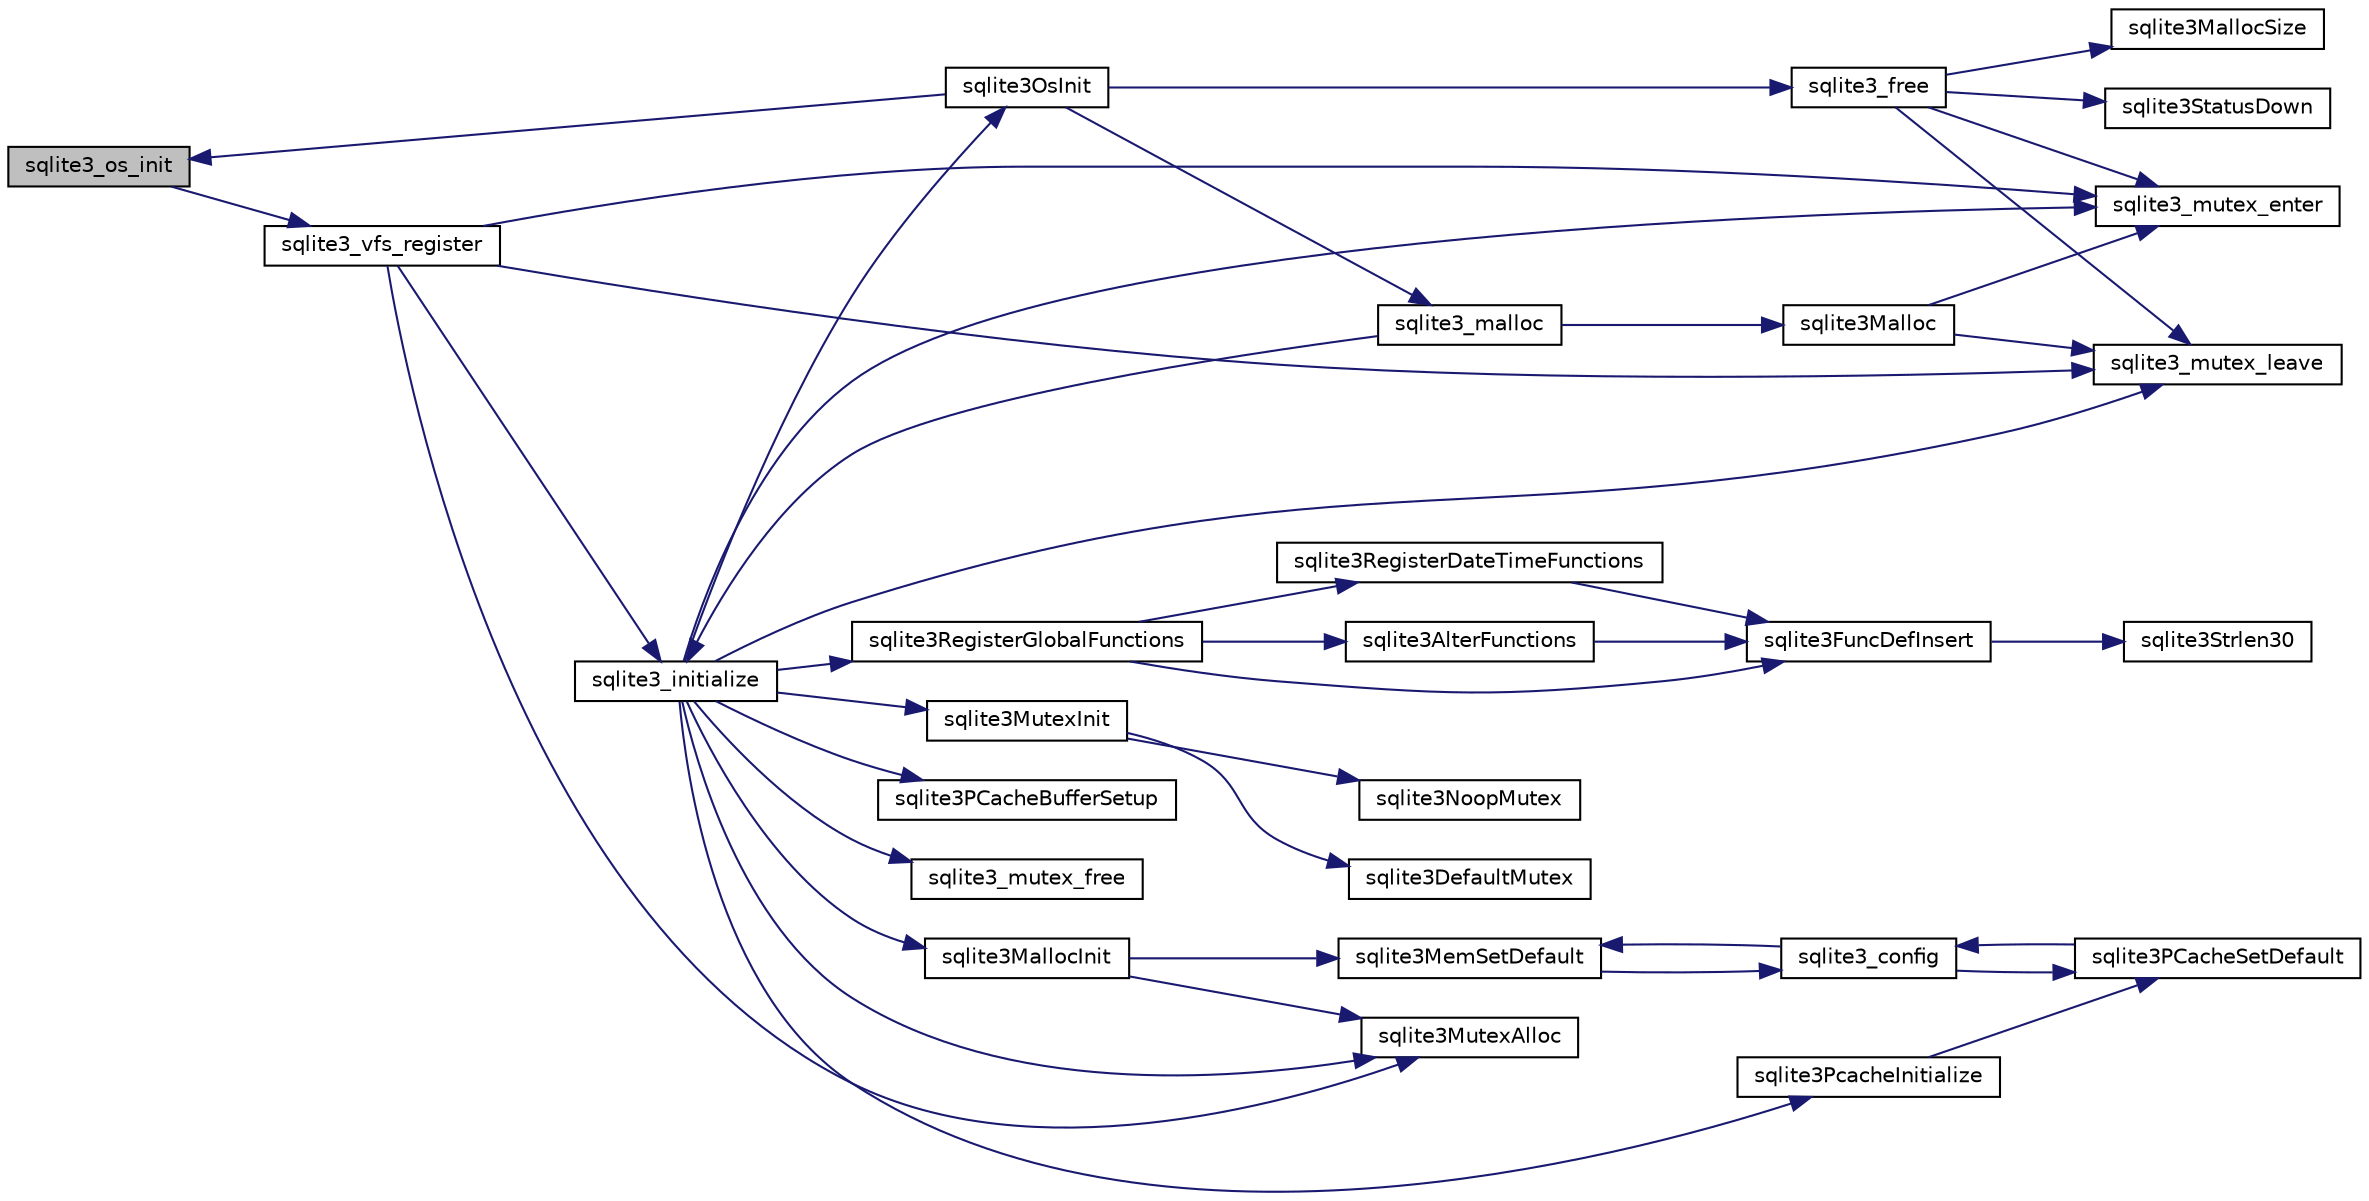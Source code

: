digraph "sqlite3_os_init"
{
  edge [fontname="Helvetica",fontsize="10",labelfontname="Helvetica",labelfontsize="10"];
  node [fontname="Helvetica",fontsize="10",shape=record];
  rankdir="LR";
  Node1 [label="sqlite3_os_init",height=0.2,width=0.4,color="black", fillcolor="grey75", style="filled", fontcolor="black"];
  Node1 -> Node2 [color="midnightblue",fontsize="10",style="solid",fontname="Helvetica"];
  Node2 [label="sqlite3_vfs_register",height=0.2,width=0.4,color="black", fillcolor="white", style="filled",URL="$sqlite3_8c.html#a1831cbc138c15f6d6831b57afdc19a62"];
  Node2 -> Node3 [color="midnightblue",fontsize="10",style="solid",fontname="Helvetica"];
  Node3 [label="sqlite3_initialize",height=0.2,width=0.4,color="black", fillcolor="white", style="filled",URL="$sqlite3_8c.html#a5b5895f1e44d953d975a42a18c923b84"];
  Node3 -> Node4 [color="midnightblue",fontsize="10",style="solid",fontname="Helvetica"];
  Node4 [label="sqlite3_mutex_enter",height=0.2,width=0.4,color="black", fillcolor="white", style="filled",URL="$sqlite3_8c.html#af5a0a035d6f2e625f7fa5339365e8970"];
  Node3 -> Node5 [color="midnightblue",fontsize="10",style="solid",fontname="Helvetica"];
  Node5 [label="sqlite3_mutex_free",height=0.2,width=0.4,color="black", fillcolor="white", style="filled",URL="$sqlite3_8c.html#a20c614aa2534d7b9b93eaaa653d4e49c"];
  Node3 -> Node6 [color="midnightblue",fontsize="10",style="solid",fontname="Helvetica"];
  Node6 [label="sqlite3_mutex_leave",height=0.2,width=0.4,color="black", fillcolor="white", style="filled",URL="$sqlite3_8c.html#a7ebfb82d85f10ee7a80ea8d7ff155c65"];
  Node3 -> Node7 [color="midnightblue",fontsize="10",style="solid",fontname="Helvetica"];
  Node7 [label="sqlite3MallocInit",height=0.2,width=0.4,color="black", fillcolor="white", style="filled",URL="$sqlite3_8c.html#a9e06f9e7cad0d83ce80ab493c9533552"];
  Node7 -> Node8 [color="midnightblue",fontsize="10",style="solid",fontname="Helvetica"];
  Node8 [label="sqlite3MemSetDefault",height=0.2,width=0.4,color="black", fillcolor="white", style="filled",URL="$sqlite3_8c.html#a162fbfd727e92c5f8f72625b5ff62549"];
  Node8 -> Node9 [color="midnightblue",fontsize="10",style="solid",fontname="Helvetica"];
  Node9 [label="sqlite3_config",height=0.2,width=0.4,color="black", fillcolor="white", style="filled",URL="$sqlite3_8c.html#a7ad15264ea6b94804d17b793a0a80419"];
  Node9 -> Node8 [color="midnightblue",fontsize="10",style="solid",fontname="Helvetica"];
  Node9 -> Node10 [color="midnightblue",fontsize="10",style="solid",fontname="Helvetica"];
  Node10 [label="sqlite3PCacheSetDefault",height=0.2,width=0.4,color="black", fillcolor="white", style="filled",URL="$sqlite3_8c.html#a91974afe7709a742451438556ee0c70c"];
  Node10 -> Node9 [color="midnightblue",fontsize="10",style="solid",fontname="Helvetica"];
  Node7 -> Node11 [color="midnightblue",fontsize="10",style="solid",fontname="Helvetica"];
  Node11 [label="sqlite3MutexAlloc",height=0.2,width=0.4,color="black", fillcolor="white", style="filled",URL="$sqlite3_8c.html#a0e3f432ee581f6876b590e7ad7e84e19"];
  Node3 -> Node11 [color="midnightblue",fontsize="10",style="solid",fontname="Helvetica"];
  Node3 -> Node12 [color="midnightblue",fontsize="10",style="solid",fontname="Helvetica"];
  Node12 [label="sqlite3MutexInit",height=0.2,width=0.4,color="black", fillcolor="white", style="filled",URL="$sqlite3_8c.html#a7906afcdd1cdb3d0007eb932398a1158"];
  Node12 -> Node13 [color="midnightblue",fontsize="10",style="solid",fontname="Helvetica"];
  Node13 [label="sqlite3DefaultMutex",height=0.2,width=0.4,color="black", fillcolor="white", style="filled",URL="$sqlite3_8c.html#a348b83939587368e0b6d833f169154e2"];
  Node12 -> Node14 [color="midnightblue",fontsize="10",style="solid",fontname="Helvetica"];
  Node14 [label="sqlite3NoopMutex",height=0.2,width=0.4,color="black", fillcolor="white", style="filled",URL="$sqlite3_8c.html#a4d81b0b1d67b647ae419a82c8df9164f"];
  Node3 -> Node15 [color="midnightblue",fontsize="10",style="solid",fontname="Helvetica"];
  Node15 [label="sqlite3OsInit",height=0.2,width=0.4,color="black", fillcolor="white", style="filled",URL="$sqlite3_8c.html#afeaa886fe1ca086a30fd278b1d069762"];
  Node15 -> Node16 [color="midnightblue",fontsize="10",style="solid",fontname="Helvetica"];
  Node16 [label="sqlite3_malloc",height=0.2,width=0.4,color="black", fillcolor="white", style="filled",URL="$sqlite3_8c.html#a15c317e373e3fecf734bb8c14960928b"];
  Node16 -> Node3 [color="midnightblue",fontsize="10",style="solid",fontname="Helvetica"];
  Node16 -> Node17 [color="midnightblue",fontsize="10",style="solid",fontname="Helvetica"];
  Node17 [label="sqlite3Malloc",height=0.2,width=0.4,color="black", fillcolor="white", style="filled",URL="$sqlite3_8c.html#a361a2eaa846b1885f123abe46f5d8b2b"];
  Node17 -> Node4 [color="midnightblue",fontsize="10",style="solid",fontname="Helvetica"];
  Node17 -> Node6 [color="midnightblue",fontsize="10",style="solid",fontname="Helvetica"];
  Node15 -> Node18 [color="midnightblue",fontsize="10",style="solid",fontname="Helvetica"];
  Node18 [label="sqlite3_free",height=0.2,width=0.4,color="black", fillcolor="white", style="filled",URL="$sqlite3_8c.html#aced35e2ed62edd9c721ade882d508123"];
  Node18 -> Node4 [color="midnightblue",fontsize="10",style="solid",fontname="Helvetica"];
  Node18 -> Node6 [color="midnightblue",fontsize="10",style="solid",fontname="Helvetica"];
  Node18 -> Node19 [color="midnightblue",fontsize="10",style="solid",fontname="Helvetica"];
  Node19 [label="sqlite3MallocSize",height=0.2,width=0.4,color="black", fillcolor="white", style="filled",URL="$sqlite3_8c.html#acf5d2a5f35270bafb050bd2def576955"];
  Node18 -> Node20 [color="midnightblue",fontsize="10",style="solid",fontname="Helvetica"];
  Node20 [label="sqlite3StatusDown",height=0.2,width=0.4,color="black", fillcolor="white", style="filled",URL="$sqlite3_8c.html#a3388b10ce0b0a4fc95dfb85ccdb904c1"];
  Node15 -> Node1 [color="midnightblue",fontsize="10",style="solid",fontname="Helvetica"];
  Node3 -> Node21 [color="midnightblue",fontsize="10",style="solid",fontname="Helvetica"];
  Node21 [label="sqlite3PCacheBufferSetup",height=0.2,width=0.4,color="black", fillcolor="white", style="filled",URL="$sqlite3_8c.html#ad18a1eebefdfbc4254f473f7b0101937"];
  Node3 -> Node22 [color="midnightblue",fontsize="10",style="solid",fontname="Helvetica"];
  Node22 [label="sqlite3PcacheInitialize",height=0.2,width=0.4,color="black", fillcolor="white", style="filled",URL="$sqlite3_8c.html#a2902c61ddc88bea002c4d69fe4052b1f"];
  Node22 -> Node10 [color="midnightblue",fontsize="10",style="solid",fontname="Helvetica"];
  Node3 -> Node23 [color="midnightblue",fontsize="10",style="solid",fontname="Helvetica"];
  Node23 [label="sqlite3RegisterGlobalFunctions",height=0.2,width=0.4,color="black", fillcolor="white", style="filled",URL="$sqlite3_8c.html#a9f75bd111010f29e1b8d74344473c4ec"];
  Node23 -> Node24 [color="midnightblue",fontsize="10",style="solid",fontname="Helvetica"];
  Node24 [label="sqlite3FuncDefInsert",height=0.2,width=0.4,color="black", fillcolor="white", style="filled",URL="$sqlite3_8c.html#a4792ef11f826665b64987bd051fa5a20"];
  Node24 -> Node25 [color="midnightblue",fontsize="10",style="solid",fontname="Helvetica"];
  Node25 [label="sqlite3Strlen30",height=0.2,width=0.4,color="black", fillcolor="white", style="filled",URL="$sqlite3_8c.html#a3dcd80ba41f1a308193dee74857b62a7"];
  Node23 -> Node26 [color="midnightblue",fontsize="10",style="solid",fontname="Helvetica"];
  Node26 [label="sqlite3RegisterDateTimeFunctions",height=0.2,width=0.4,color="black", fillcolor="white", style="filled",URL="$sqlite3_8c.html#a44405fdf6c4462912007f6602ecc0bb4"];
  Node26 -> Node24 [color="midnightblue",fontsize="10",style="solid",fontname="Helvetica"];
  Node23 -> Node27 [color="midnightblue",fontsize="10",style="solid",fontname="Helvetica"];
  Node27 [label="sqlite3AlterFunctions",height=0.2,width=0.4,color="black", fillcolor="white", style="filled",URL="$sqlite3_8c.html#a4b5f51ee63825132199e65d41eabafb7"];
  Node27 -> Node24 [color="midnightblue",fontsize="10",style="solid",fontname="Helvetica"];
  Node2 -> Node11 [color="midnightblue",fontsize="10",style="solid",fontname="Helvetica"];
  Node2 -> Node4 [color="midnightblue",fontsize="10",style="solid",fontname="Helvetica"];
  Node2 -> Node6 [color="midnightblue",fontsize="10",style="solid",fontname="Helvetica"];
}
